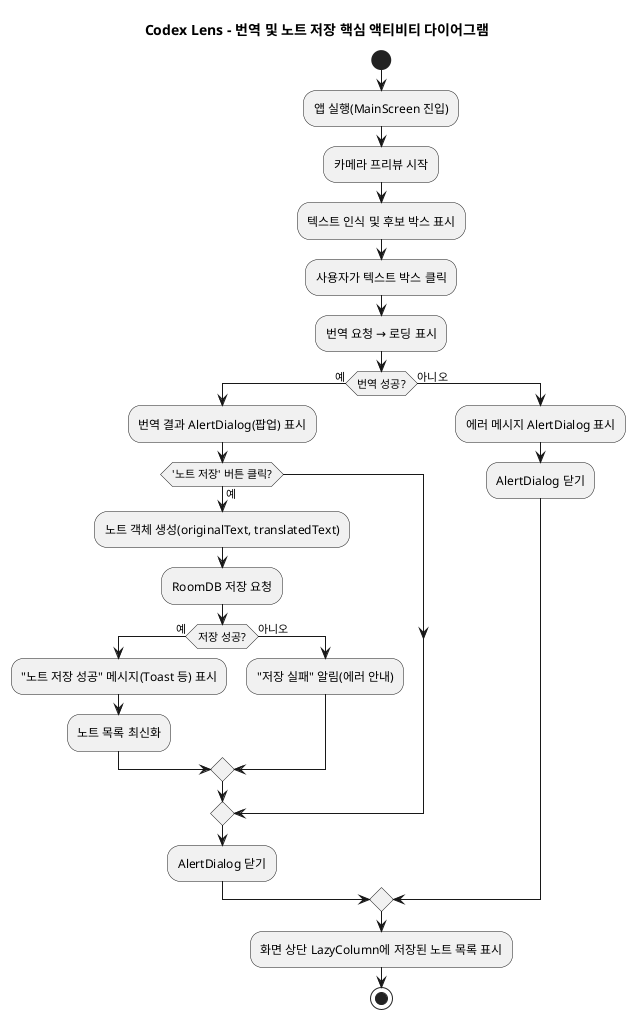 @startuml
title Codex Lens - 번역 및 노트 저장 핵심 액티비티 다이어그램

start
:앱 실행(MainScreen 진입);
:카메라 프리뷰 시작;
:텍스트 인식 및 후보 박스 표시;

:사용자가 텍스트 박스 클릭;
:번역 요청 → 로딩 표시;
if (번역 성공?) then (예)
    :번역 결과 AlertDialog(팝업) 표시;
    if ('노트 저장' 버튼 클릭?) then (예)
        :노트 객체 생성(originalText, translatedText);
        :RoomDB 저장 요청;
        if (저장 성공?) then (예)
            :"노트 저장 성공" 메시지(Toast 등) 표시;
            :노트 목록 최신화;
        else (아니오)
            :"저장 실패" 알림(에러 안내);
        endif
    endif
    :AlertDialog 닫기;
else (아니오)
    :에러 메시지 AlertDialog 표시;
    :AlertDialog 닫기;
endif

:화면 상단 LazyColumn에 저장된 노트 목록 표시;
stop
@enduml
